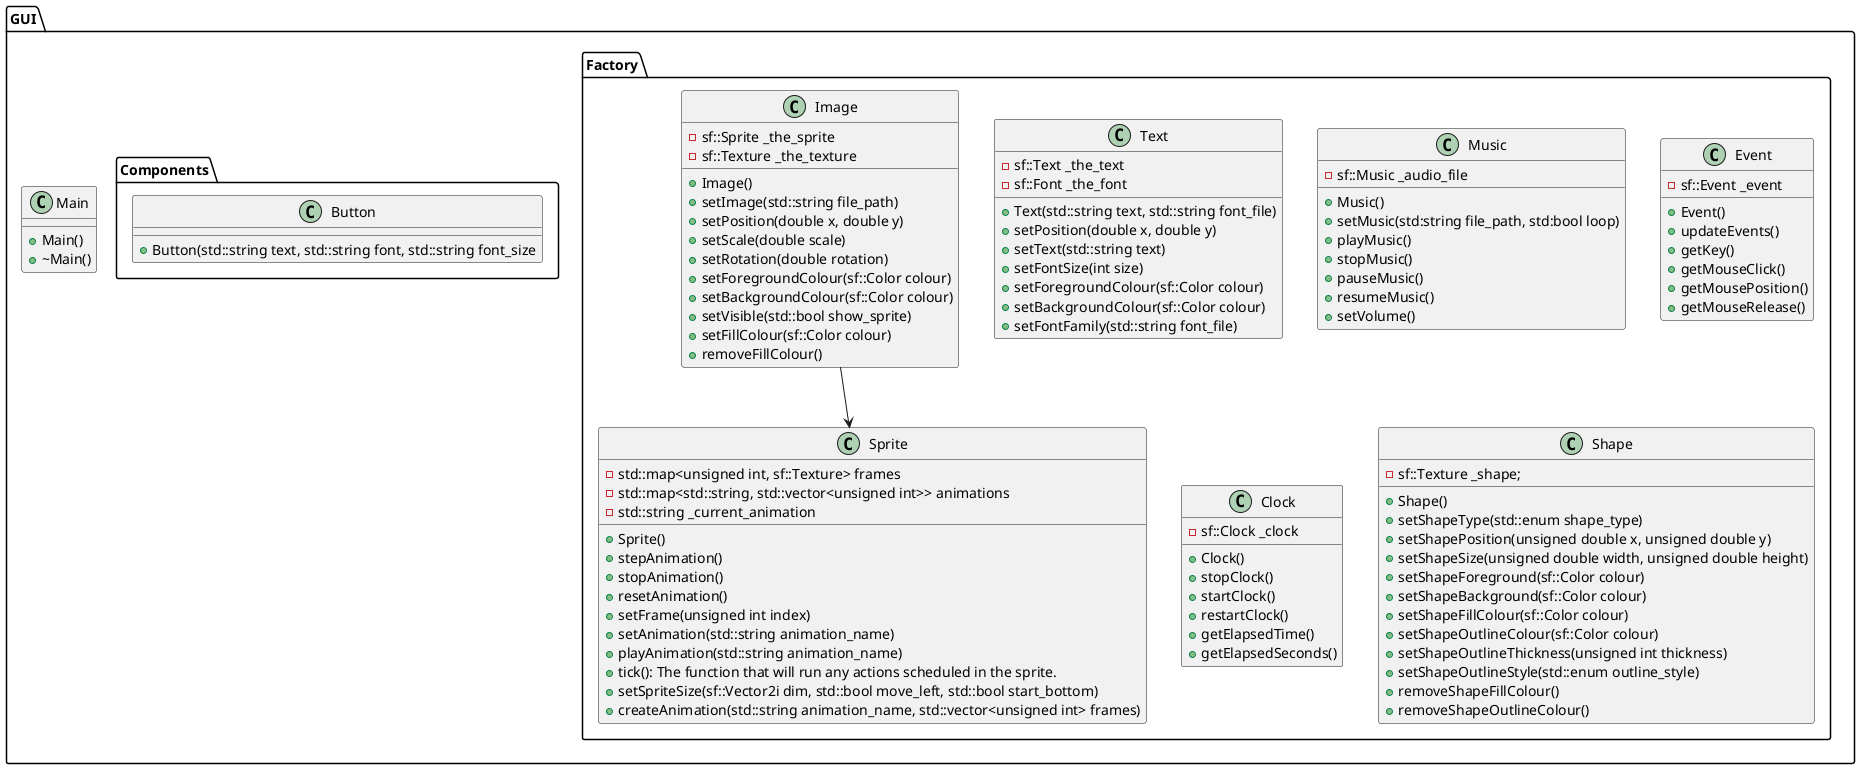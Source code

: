 @startuml GUI module desing

namespace GUI {
    namespace Factory {
        class Text {
            +Text(std::string text, std::string font_file)
            +setPosition(double x, double y)
            +setText(std::string text)
            +setFontSize(int size)
            +setForegroundColour(sf::Color colour)
            +setBackgroundColour(sf::Color colour)
            +setFontFamily(std::string font_file)
            -sf::Text _the_text
            -sf::Font _the_font
        }
        class Music {
            +Music()
            +setMusic(std:string file_path, std:bool loop)
            +playMusic()
            +stopMusic()
            +pauseMusic()
            +resumeMusic()
            +setVolume()
            -sf::Music _audio_file
        }
        class Image {
            +Image()
            +setImage(std::string file_path)
            +setPosition(double x, double y)
            +setScale(double scale)
            +setRotation(double rotation)
            +setForegroundColour(sf::Color colour)
            +setBackgroundColour(sf::Color colour)
            +setVisible(std::bool show_sprite)
            +setFillColour(sf::Color colour)
            +removeFillColour()
            -sf::Sprite _the_sprite
            -sf::Texture _the_texture
        }
        class Sprite {
            +Sprite()
            +stepAnimation()
            +stopAnimation()
            +resetAnimation()
            +setFrame(unsigned int index)
            +setAnimation(std::string animation_name)
            +playAnimation(std::string animation_name)
            +tick(): The function that will run any actions scheduled in the sprite.
            +setSpriteSize(sf::Vector2i dim, std::bool move_left, std::bool start_bottom)
            +createAnimation(std::string animation_name, std::vector<unsigned int> frames)
            -std::map<unsigned int, sf::Texture> frames
            -std::map<std::string, std::vector<unsigned int>> animations
            -std::string _current_animation
        }
        class Event {
            +Event()
            +updateEvents()
            +getKey()
            +getMouseClick()
            +getMousePosition()
            +getMouseRelease()
            -sf::Event _event
        }
        class Clock {
            +Clock()
            +stopClock()
            +startClock()
            +restartClock()
            +getElapsedTime()
            +getElapsedSeconds()
            -sf::Clock _clock
        }
        class Shape {
            +Shape()
            +setShapeType(std::enum shape_type)
            +setShapePosition(unsigned double x, unsigned double y)
            +setShapeSize(unsigned double width, unsigned double height)
            +setShapeForeground(sf::Color colour)
            +setShapeBackground(sf::Color colour)
            +setShapeFillColour(sf::Color colour)
            +setShapeOutlineColour(sf::Color colour)
            +setShapeOutlineThickness(unsigned int thickness)
            +setShapeOutlineStyle(std::enum outline_style)
            +removeShapeFillColour()
            +removeShapeOutlineColour()
            -sf::Texture _shape;
        }
        Image --> Sprite
    }
    namespace Components {
        class Button {
            +Button(std::string text, std::string font, std::string font_size
        }
    }
    class Main {
        +Main()
        +~Main()
    }
}

@enduml
